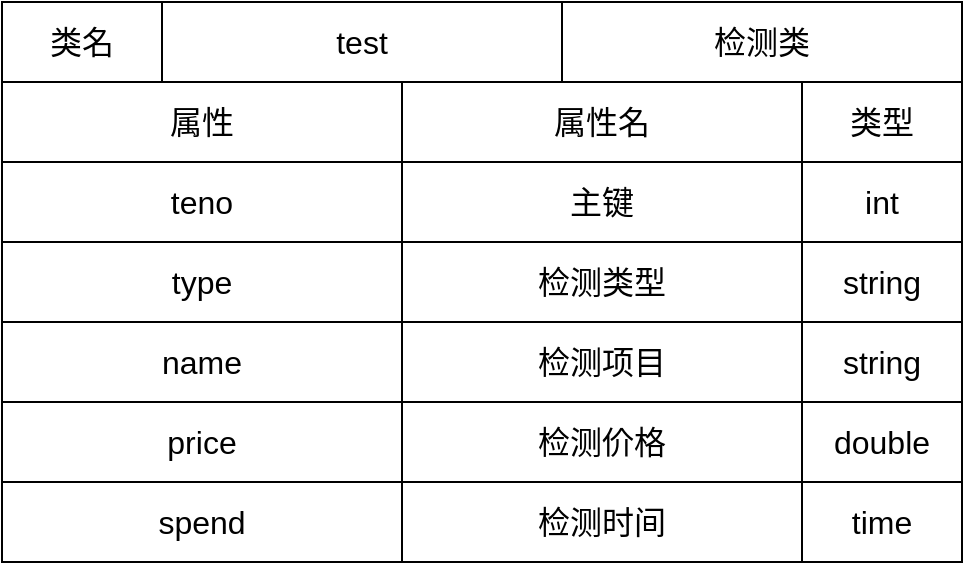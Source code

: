<mxfile>
    <diagram id="8jwDnHj-vl6_LvJjjXVG" name="第 1 页">
        <mxGraphModel dx="930" dy="659" grid="1" gridSize="10" guides="1" tooltips="1" connect="1" arrows="1" fold="1" page="1" pageScale="1" pageWidth="827" pageHeight="1169" math="0" shadow="0">
            <root>
                <mxCell id="0"/>
                <mxCell id="1" parent="0"/>
                <mxCell id="2" value="&lt;font style=&quot;font-size: 16px;&quot;&gt;类名&lt;/font&gt;" style="rounded=0;whiteSpace=wrap;html=1;fillColor=none;" parent="1" vertex="1">
                    <mxGeometry x="160" y="120" width="80" height="40" as="geometry"/>
                </mxCell>
                <mxCell id="3" value="&lt;font style=&quot;font-size: 16px;&quot;&gt;test&lt;/font&gt;" style="rounded=0;whiteSpace=wrap;html=1;fillColor=none;" parent="1" vertex="1">
                    <mxGeometry x="240" y="120" width="200" height="40" as="geometry"/>
                </mxCell>
                <mxCell id="4" value="&lt;span style=&quot;font-size: 16px;&quot;&gt;检测类&lt;/span&gt;" style="rounded=0;whiteSpace=wrap;html=1;fillColor=none;" parent="1" vertex="1">
                    <mxGeometry x="440" y="120" width="200" height="40" as="geometry"/>
                </mxCell>
                <mxCell id="5" value="&lt;font style=&quot;font-size: 16px;&quot;&gt;属性&lt;/font&gt;" style="rounded=0;whiteSpace=wrap;html=1;fillColor=none;" parent="1" vertex="1">
                    <mxGeometry x="160" y="160" width="200" height="40" as="geometry"/>
                </mxCell>
                <mxCell id="6" value="&lt;font style=&quot;font-size: 16px;&quot;&gt;属性名&lt;/font&gt;" style="rounded=0;whiteSpace=wrap;html=1;fillColor=none;" parent="1" vertex="1">
                    <mxGeometry x="360" y="160" width="200" height="40" as="geometry"/>
                </mxCell>
                <mxCell id="7" value="&lt;font style=&quot;font-size: 16px;&quot;&gt;类型&lt;/font&gt;" style="rounded=0;whiteSpace=wrap;html=1;fillColor=none;" parent="1" vertex="1">
                    <mxGeometry x="560" y="160" width="80" height="40" as="geometry"/>
                </mxCell>
                <mxCell id="8" value="&lt;font style=&quot;font-size: 16px;&quot;&gt;teno&lt;/font&gt;" style="rounded=0;whiteSpace=wrap;html=1;fillColor=none;" parent="1" vertex="1">
                    <mxGeometry x="160" y="200" width="200" height="40" as="geometry"/>
                </mxCell>
                <mxCell id="9" value="&lt;span style=&quot;font-size: 16px;&quot;&gt;主键&lt;/span&gt;" style="rounded=0;whiteSpace=wrap;html=1;fillColor=none;" parent="1" vertex="1">
                    <mxGeometry x="360" y="200" width="200" height="40" as="geometry"/>
                </mxCell>
                <mxCell id="10" value="&lt;font style=&quot;font-size: 16px;&quot;&gt;int&lt;/font&gt;" style="rounded=0;whiteSpace=wrap;html=1;fillColor=none;" parent="1" vertex="1">
                    <mxGeometry x="560" y="200" width="80" height="40" as="geometry"/>
                </mxCell>
                <mxCell id="14" value="&lt;font style=&quot;font-size: 16px;&quot;&gt;name&lt;/font&gt;" style="rounded=0;whiteSpace=wrap;html=1;fillColor=none;" parent="1" vertex="1">
                    <mxGeometry x="160" y="280" width="200" height="40" as="geometry"/>
                </mxCell>
                <mxCell id="15" value="&lt;span style=&quot;font-size: 16px;&quot;&gt;检测项目&lt;/span&gt;" style="rounded=0;whiteSpace=wrap;html=1;fillColor=none;" parent="1" vertex="1">
                    <mxGeometry x="360" y="280" width="200" height="40" as="geometry"/>
                </mxCell>
                <mxCell id="16" value="&lt;font style=&quot;font-size: 16px;&quot;&gt;string&lt;/font&gt;" style="rounded=0;whiteSpace=wrap;html=1;fillColor=none;" parent="1" vertex="1">
                    <mxGeometry x="560" y="280" width="80" height="40" as="geometry"/>
                </mxCell>
                <mxCell id="17" value="&lt;span style=&quot;font-size: 16px;&quot;&gt;type&lt;/span&gt;" style="rounded=0;whiteSpace=wrap;html=1;fillColor=none;" parent="1" vertex="1">
                    <mxGeometry x="160" y="240" width="200" height="40" as="geometry"/>
                </mxCell>
                <mxCell id="18" value="&lt;span style=&quot;font-size: 16px;&quot;&gt;检测类型&lt;/span&gt;" style="rounded=0;whiteSpace=wrap;html=1;fillColor=none;" parent="1" vertex="1">
                    <mxGeometry x="360" y="240" width="200" height="40" as="geometry"/>
                </mxCell>
                <mxCell id="19" value="&lt;font style=&quot;font-size: 16px;&quot;&gt;string&lt;/font&gt;" style="rounded=0;whiteSpace=wrap;html=1;fillColor=none;" parent="1" vertex="1">
                    <mxGeometry x="560" y="240" width="80" height="40" as="geometry"/>
                </mxCell>
                <mxCell id="20" value="&lt;span style=&quot;font-size: 16px;&quot;&gt;price&lt;/span&gt;" style="rounded=0;whiteSpace=wrap;html=1;fillColor=none;" parent="1" vertex="1">
                    <mxGeometry x="160" y="320" width="200" height="40" as="geometry"/>
                </mxCell>
                <mxCell id="21" value="&lt;span style=&quot;font-size: 16px;&quot;&gt;检测价格&lt;/span&gt;" style="rounded=0;whiteSpace=wrap;html=1;fillColor=none;" parent="1" vertex="1">
                    <mxGeometry x="360" y="320" width="200" height="40" as="geometry"/>
                </mxCell>
                <mxCell id="22" value="&lt;font style=&quot;font-size: 16px;&quot;&gt;double&lt;/font&gt;" style="rounded=0;whiteSpace=wrap;html=1;fillColor=none;" parent="1" vertex="1">
                    <mxGeometry x="560" y="320" width="80" height="40" as="geometry"/>
                </mxCell>
                <mxCell id="23" value="&lt;span style=&quot;font-size: 16px;&quot;&gt;spend&lt;/span&gt;" style="rounded=0;whiteSpace=wrap;html=1;fillColor=none;" parent="1" vertex="1">
                    <mxGeometry x="160" y="360" width="200" height="40" as="geometry"/>
                </mxCell>
                <mxCell id="24" value="&lt;span style=&quot;font-size: 16px;&quot;&gt;检测时间&lt;/span&gt;" style="rounded=0;whiteSpace=wrap;html=1;fillColor=none;" parent="1" vertex="1">
                    <mxGeometry x="360" y="360" width="200" height="40" as="geometry"/>
                </mxCell>
                <mxCell id="25" value="&lt;font style=&quot;font-size: 16px;&quot;&gt;time&lt;/font&gt;" style="rounded=0;whiteSpace=wrap;html=1;fillColor=none;" parent="1" vertex="1">
                    <mxGeometry x="560" y="360" width="80" height="40" as="geometry"/>
                </mxCell>
            </root>
        </mxGraphModel>
    </diagram>
</mxfile>